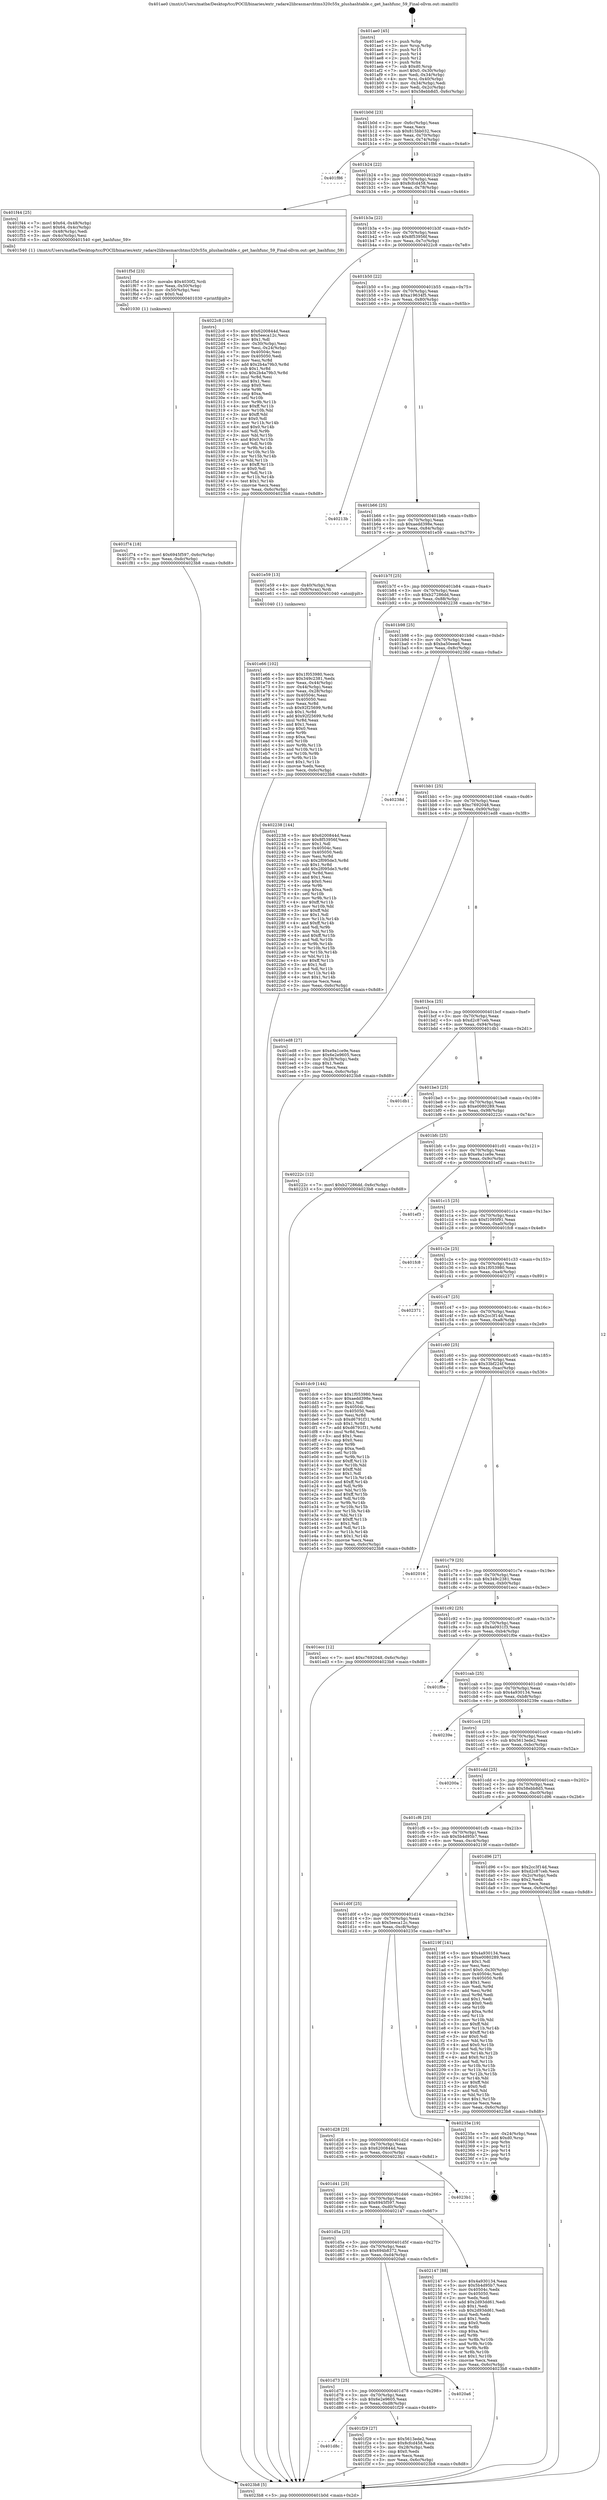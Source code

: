 digraph "0x401ae0" {
  label = "0x401ae0 (/mnt/c/Users/mathe/Desktop/tcc/POCII/binaries/extr_radare2librasmarchtms320c55x_plushashtable.c_get_hashfunc_59_Final-ollvm.out::main(0))"
  labelloc = "t"
  node[shape=record]

  Entry [label="",width=0.3,height=0.3,shape=circle,fillcolor=black,style=filled]
  "0x401b0d" [label="{
     0x401b0d [23]\l
     | [instrs]\l
     &nbsp;&nbsp;0x401b0d \<+3\>: mov -0x6c(%rbp),%eax\l
     &nbsp;&nbsp;0x401b10 \<+2\>: mov %eax,%ecx\l
     &nbsp;&nbsp;0x401b12 \<+6\>: sub $0x815bb032,%ecx\l
     &nbsp;&nbsp;0x401b18 \<+3\>: mov %eax,-0x70(%rbp)\l
     &nbsp;&nbsp;0x401b1b \<+3\>: mov %ecx,-0x74(%rbp)\l
     &nbsp;&nbsp;0x401b1e \<+6\>: je 0000000000401f86 \<main+0x4a6\>\l
  }"]
  "0x401f86" [label="{
     0x401f86\l
  }", style=dashed]
  "0x401b24" [label="{
     0x401b24 [22]\l
     | [instrs]\l
     &nbsp;&nbsp;0x401b24 \<+5\>: jmp 0000000000401b29 \<main+0x49\>\l
     &nbsp;&nbsp;0x401b29 \<+3\>: mov -0x70(%rbp),%eax\l
     &nbsp;&nbsp;0x401b2c \<+5\>: sub $0x8cfcd458,%eax\l
     &nbsp;&nbsp;0x401b31 \<+3\>: mov %eax,-0x78(%rbp)\l
     &nbsp;&nbsp;0x401b34 \<+6\>: je 0000000000401f44 \<main+0x464\>\l
  }"]
  Exit [label="",width=0.3,height=0.3,shape=circle,fillcolor=black,style=filled,peripheries=2]
  "0x401f44" [label="{
     0x401f44 [25]\l
     | [instrs]\l
     &nbsp;&nbsp;0x401f44 \<+7\>: movl $0x64,-0x48(%rbp)\l
     &nbsp;&nbsp;0x401f4b \<+7\>: movl $0x64,-0x4c(%rbp)\l
     &nbsp;&nbsp;0x401f52 \<+3\>: mov -0x48(%rbp),%edi\l
     &nbsp;&nbsp;0x401f55 \<+3\>: mov -0x4c(%rbp),%esi\l
     &nbsp;&nbsp;0x401f58 \<+5\>: call 0000000000401540 \<get_hashfunc_59\>\l
     | [calls]\l
     &nbsp;&nbsp;0x401540 \{1\} (/mnt/c/Users/mathe/Desktop/tcc/POCII/binaries/extr_radare2librasmarchtms320c55x_plushashtable.c_get_hashfunc_59_Final-ollvm.out::get_hashfunc_59)\l
  }"]
  "0x401b3a" [label="{
     0x401b3a [22]\l
     | [instrs]\l
     &nbsp;&nbsp;0x401b3a \<+5\>: jmp 0000000000401b3f \<main+0x5f\>\l
     &nbsp;&nbsp;0x401b3f \<+3\>: mov -0x70(%rbp),%eax\l
     &nbsp;&nbsp;0x401b42 \<+5\>: sub $0x8f53956f,%eax\l
     &nbsp;&nbsp;0x401b47 \<+3\>: mov %eax,-0x7c(%rbp)\l
     &nbsp;&nbsp;0x401b4a \<+6\>: je 00000000004022c8 \<main+0x7e8\>\l
  }"]
  "0x401f74" [label="{
     0x401f74 [18]\l
     | [instrs]\l
     &nbsp;&nbsp;0x401f74 \<+7\>: movl $0x6945f597,-0x6c(%rbp)\l
     &nbsp;&nbsp;0x401f7b \<+6\>: mov %eax,-0xdc(%rbp)\l
     &nbsp;&nbsp;0x401f81 \<+5\>: jmp 00000000004023b8 \<main+0x8d8\>\l
  }"]
  "0x4022c8" [label="{
     0x4022c8 [150]\l
     | [instrs]\l
     &nbsp;&nbsp;0x4022c8 \<+5\>: mov $0x6200844d,%eax\l
     &nbsp;&nbsp;0x4022cd \<+5\>: mov $0x5eeca12c,%ecx\l
     &nbsp;&nbsp;0x4022d2 \<+2\>: mov $0x1,%dl\l
     &nbsp;&nbsp;0x4022d4 \<+3\>: mov -0x30(%rbp),%esi\l
     &nbsp;&nbsp;0x4022d7 \<+3\>: mov %esi,-0x24(%rbp)\l
     &nbsp;&nbsp;0x4022da \<+7\>: mov 0x40504c,%esi\l
     &nbsp;&nbsp;0x4022e1 \<+7\>: mov 0x405050,%edi\l
     &nbsp;&nbsp;0x4022e8 \<+3\>: mov %esi,%r8d\l
     &nbsp;&nbsp;0x4022eb \<+7\>: add $0x2b4a79b3,%r8d\l
     &nbsp;&nbsp;0x4022f2 \<+4\>: sub $0x1,%r8d\l
     &nbsp;&nbsp;0x4022f6 \<+7\>: sub $0x2b4a79b3,%r8d\l
     &nbsp;&nbsp;0x4022fd \<+4\>: imul %r8d,%esi\l
     &nbsp;&nbsp;0x402301 \<+3\>: and $0x1,%esi\l
     &nbsp;&nbsp;0x402304 \<+3\>: cmp $0x0,%esi\l
     &nbsp;&nbsp;0x402307 \<+4\>: sete %r9b\l
     &nbsp;&nbsp;0x40230b \<+3\>: cmp $0xa,%edi\l
     &nbsp;&nbsp;0x40230e \<+4\>: setl %r10b\l
     &nbsp;&nbsp;0x402312 \<+3\>: mov %r9b,%r11b\l
     &nbsp;&nbsp;0x402315 \<+4\>: xor $0xff,%r11b\l
     &nbsp;&nbsp;0x402319 \<+3\>: mov %r10b,%bl\l
     &nbsp;&nbsp;0x40231c \<+3\>: xor $0xff,%bl\l
     &nbsp;&nbsp;0x40231f \<+3\>: xor $0x0,%dl\l
     &nbsp;&nbsp;0x402322 \<+3\>: mov %r11b,%r14b\l
     &nbsp;&nbsp;0x402325 \<+4\>: and $0x0,%r14b\l
     &nbsp;&nbsp;0x402329 \<+3\>: and %dl,%r9b\l
     &nbsp;&nbsp;0x40232c \<+3\>: mov %bl,%r15b\l
     &nbsp;&nbsp;0x40232f \<+4\>: and $0x0,%r15b\l
     &nbsp;&nbsp;0x402333 \<+3\>: and %dl,%r10b\l
     &nbsp;&nbsp;0x402336 \<+3\>: or %r9b,%r14b\l
     &nbsp;&nbsp;0x402339 \<+3\>: or %r10b,%r15b\l
     &nbsp;&nbsp;0x40233c \<+3\>: xor %r15b,%r14b\l
     &nbsp;&nbsp;0x40233f \<+3\>: or %bl,%r11b\l
     &nbsp;&nbsp;0x402342 \<+4\>: xor $0xff,%r11b\l
     &nbsp;&nbsp;0x402346 \<+3\>: or $0x0,%dl\l
     &nbsp;&nbsp;0x402349 \<+3\>: and %dl,%r11b\l
     &nbsp;&nbsp;0x40234c \<+3\>: or %r11b,%r14b\l
     &nbsp;&nbsp;0x40234f \<+4\>: test $0x1,%r14b\l
     &nbsp;&nbsp;0x402353 \<+3\>: cmovne %ecx,%eax\l
     &nbsp;&nbsp;0x402356 \<+3\>: mov %eax,-0x6c(%rbp)\l
     &nbsp;&nbsp;0x402359 \<+5\>: jmp 00000000004023b8 \<main+0x8d8\>\l
  }"]
  "0x401b50" [label="{
     0x401b50 [22]\l
     | [instrs]\l
     &nbsp;&nbsp;0x401b50 \<+5\>: jmp 0000000000401b55 \<main+0x75\>\l
     &nbsp;&nbsp;0x401b55 \<+3\>: mov -0x70(%rbp),%eax\l
     &nbsp;&nbsp;0x401b58 \<+5\>: sub $0xa19634f5,%eax\l
     &nbsp;&nbsp;0x401b5d \<+3\>: mov %eax,-0x80(%rbp)\l
     &nbsp;&nbsp;0x401b60 \<+6\>: je 000000000040213b \<main+0x65b\>\l
  }"]
  "0x401f5d" [label="{
     0x401f5d [23]\l
     | [instrs]\l
     &nbsp;&nbsp;0x401f5d \<+10\>: movabs $0x4030f2,%rdi\l
     &nbsp;&nbsp;0x401f67 \<+3\>: mov %eax,-0x50(%rbp)\l
     &nbsp;&nbsp;0x401f6a \<+3\>: mov -0x50(%rbp),%esi\l
     &nbsp;&nbsp;0x401f6d \<+2\>: mov $0x0,%al\l
     &nbsp;&nbsp;0x401f6f \<+5\>: call 0000000000401030 \<printf@plt\>\l
     | [calls]\l
     &nbsp;&nbsp;0x401030 \{1\} (unknown)\l
  }"]
  "0x40213b" [label="{
     0x40213b\l
  }", style=dashed]
  "0x401b66" [label="{
     0x401b66 [25]\l
     | [instrs]\l
     &nbsp;&nbsp;0x401b66 \<+5\>: jmp 0000000000401b6b \<main+0x8b\>\l
     &nbsp;&nbsp;0x401b6b \<+3\>: mov -0x70(%rbp),%eax\l
     &nbsp;&nbsp;0x401b6e \<+5\>: sub $0xaedd398e,%eax\l
     &nbsp;&nbsp;0x401b73 \<+6\>: mov %eax,-0x84(%rbp)\l
     &nbsp;&nbsp;0x401b79 \<+6\>: je 0000000000401e59 \<main+0x379\>\l
  }"]
  "0x401d8c" [label="{
     0x401d8c\l
  }", style=dashed]
  "0x401e59" [label="{
     0x401e59 [13]\l
     | [instrs]\l
     &nbsp;&nbsp;0x401e59 \<+4\>: mov -0x40(%rbp),%rax\l
     &nbsp;&nbsp;0x401e5d \<+4\>: mov 0x8(%rax),%rdi\l
     &nbsp;&nbsp;0x401e61 \<+5\>: call 0000000000401040 \<atoi@plt\>\l
     | [calls]\l
     &nbsp;&nbsp;0x401040 \{1\} (unknown)\l
  }"]
  "0x401b7f" [label="{
     0x401b7f [25]\l
     | [instrs]\l
     &nbsp;&nbsp;0x401b7f \<+5\>: jmp 0000000000401b84 \<main+0xa4\>\l
     &nbsp;&nbsp;0x401b84 \<+3\>: mov -0x70(%rbp),%eax\l
     &nbsp;&nbsp;0x401b87 \<+5\>: sub $0xb27286dd,%eax\l
     &nbsp;&nbsp;0x401b8c \<+6\>: mov %eax,-0x88(%rbp)\l
     &nbsp;&nbsp;0x401b92 \<+6\>: je 0000000000402238 \<main+0x758\>\l
  }"]
  "0x401f29" [label="{
     0x401f29 [27]\l
     | [instrs]\l
     &nbsp;&nbsp;0x401f29 \<+5\>: mov $0x5613ede2,%eax\l
     &nbsp;&nbsp;0x401f2e \<+5\>: mov $0x8cfcd458,%ecx\l
     &nbsp;&nbsp;0x401f33 \<+3\>: mov -0x28(%rbp),%edx\l
     &nbsp;&nbsp;0x401f36 \<+3\>: cmp $0x0,%edx\l
     &nbsp;&nbsp;0x401f39 \<+3\>: cmove %ecx,%eax\l
     &nbsp;&nbsp;0x401f3c \<+3\>: mov %eax,-0x6c(%rbp)\l
     &nbsp;&nbsp;0x401f3f \<+5\>: jmp 00000000004023b8 \<main+0x8d8\>\l
  }"]
  "0x402238" [label="{
     0x402238 [144]\l
     | [instrs]\l
     &nbsp;&nbsp;0x402238 \<+5\>: mov $0x6200844d,%eax\l
     &nbsp;&nbsp;0x40223d \<+5\>: mov $0x8f53956f,%ecx\l
     &nbsp;&nbsp;0x402242 \<+2\>: mov $0x1,%dl\l
     &nbsp;&nbsp;0x402244 \<+7\>: mov 0x40504c,%esi\l
     &nbsp;&nbsp;0x40224b \<+7\>: mov 0x405050,%edi\l
     &nbsp;&nbsp;0x402252 \<+3\>: mov %esi,%r8d\l
     &nbsp;&nbsp;0x402255 \<+7\>: sub $0x2f095de3,%r8d\l
     &nbsp;&nbsp;0x40225c \<+4\>: sub $0x1,%r8d\l
     &nbsp;&nbsp;0x402260 \<+7\>: add $0x2f095de3,%r8d\l
     &nbsp;&nbsp;0x402267 \<+4\>: imul %r8d,%esi\l
     &nbsp;&nbsp;0x40226b \<+3\>: and $0x1,%esi\l
     &nbsp;&nbsp;0x40226e \<+3\>: cmp $0x0,%esi\l
     &nbsp;&nbsp;0x402271 \<+4\>: sete %r9b\l
     &nbsp;&nbsp;0x402275 \<+3\>: cmp $0xa,%edi\l
     &nbsp;&nbsp;0x402278 \<+4\>: setl %r10b\l
     &nbsp;&nbsp;0x40227c \<+3\>: mov %r9b,%r11b\l
     &nbsp;&nbsp;0x40227f \<+4\>: xor $0xff,%r11b\l
     &nbsp;&nbsp;0x402283 \<+3\>: mov %r10b,%bl\l
     &nbsp;&nbsp;0x402286 \<+3\>: xor $0xff,%bl\l
     &nbsp;&nbsp;0x402289 \<+3\>: xor $0x1,%dl\l
     &nbsp;&nbsp;0x40228c \<+3\>: mov %r11b,%r14b\l
     &nbsp;&nbsp;0x40228f \<+4\>: and $0xff,%r14b\l
     &nbsp;&nbsp;0x402293 \<+3\>: and %dl,%r9b\l
     &nbsp;&nbsp;0x402296 \<+3\>: mov %bl,%r15b\l
     &nbsp;&nbsp;0x402299 \<+4\>: and $0xff,%r15b\l
     &nbsp;&nbsp;0x40229d \<+3\>: and %dl,%r10b\l
     &nbsp;&nbsp;0x4022a0 \<+3\>: or %r9b,%r14b\l
     &nbsp;&nbsp;0x4022a3 \<+3\>: or %r10b,%r15b\l
     &nbsp;&nbsp;0x4022a6 \<+3\>: xor %r15b,%r14b\l
     &nbsp;&nbsp;0x4022a9 \<+3\>: or %bl,%r11b\l
     &nbsp;&nbsp;0x4022ac \<+4\>: xor $0xff,%r11b\l
     &nbsp;&nbsp;0x4022b0 \<+3\>: or $0x1,%dl\l
     &nbsp;&nbsp;0x4022b3 \<+3\>: and %dl,%r11b\l
     &nbsp;&nbsp;0x4022b6 \<+3\>: or %r11b,%r14b\l
     &nbsp;&nbsp;0x4022b9 \<+4\>: test $0x1,%r14b\l
     &nbsp;&nbsp;0x4022bd \<+3\>: cmovne %ecx,%eax\l
     &nbsp;&nbsp;0x4022c0 \<+3\>: mov %eax,-0x6c(%rbp)\l
     &nbsp;&nbsp;0x4022c3 \<+5\>: jmp 00000000004023b8 \<main+0x8d8\>\l
  }"]
  "0x401b98" [label="{
     0x401b98 [25]\l
     | [instrs]\l
     &nbsp;&nbsp;0x401b98 \<+5\>: jmp 0000000000401b9d \<main+0xbd\>\l
     &nbsp;&nbsp;0x401b9d \<+3\>: mov -0x70(%rbp),%eax\l
     &nbsp;&nbsp;0x401ba0 \<+5\>: sub $0xba50eee8,%eax\l
     &nbsp;&nbsp;0x401ba5 \<+6\>: mov %eax,-0x8c(%rbp)\l
     &nbsp;&nbsp;0x401bab \<+6\>: je 000000000040238d \<main+0x8ad\>\l
  }"]
  "0x401d73" [label="{
     0x401d73 [25]\l
     | [instrs]\l
     &nbsp;&nbsp;0x401d73 \<+5\>: jmp 0000000000401d78 \<main+0x298\>\l
     &nbsp;&nbsp;0x401d78 \<+3\>: mov -0x70(%rbp),%eax\l
     &nbsp;&nbsp;0x401d7b \<+5\>: sub $0x6e2e9605,%eax\l
     &nbsp;&nbsp;0x401d80 \<+6\>: mov %eax,-0xd8(%rbp)\l
     &nbsp;&nbsp;0x401d86 \<+6\>: je 0000000000401f29 \<main+0x449\>\l
  }"]
  "0x40238d" [label="{
     0x40238d\l
  }", style=dashed]
  "0x401bb1" [label="{
     0x401bb1 [25]\l
     | [instrs]\l
     &nbsp;&nbsp;0x401bb1 \<+5\>: jmp 0000000000401bb6 \<main+0xd6\>\l
     &nbsp;&nbsp;0x401bb6 \<+3\>: mov -0x70(%rbp),%eax\l
     &nbsp;&nbsp;0x401bb9 \<+5\>: sub $0xc7692048,%eax\l
     &nbsp;&nbsp;0x401bbe \<+6\>: mov %eax,-0x90(%rbp)\l
     &nbsp;&nbsp;0x401bc4 \<+6\>: je 0000000000401ed8 \<main+0x3f8\>\l
  }"]
  "0x4020a6" [label="{
     0x4020a6\l
  }", style=dashed]
  "0x401ed8" [label="{
     0x401ed8 [27]\l
     | [instrs]\l
     &nbsp;&nbsp;0x401ed8 \<+5\>: mov $0xe9a1ce9e,%eax\l
     &nbsp;&nbsp;0x401edd \<+5\>: mov $0x6e2e9605,%ecx\l
     &nbsp;&nbsp;0x401ee2 \<+3\>: mov -0x28(%rbp),%edx\l
     &nbsp;&nbsp;0x401ee5 \<+3\>: cmp $0x1,%edx\l
     &nbsp;&nbsp;0x401ee8 \<+3\>: cmovl %ecx,%eax\l
     &nbsp;&nbsp;0x401eeb \<+3\>: mov %eax,-0x6c(%rbp)\l
     &nbsp;&nbsp;0x401eee \<+5\>: jmp 00000000004023b8 \<main+0x8d8\>\l
  }"]
  "0x401bca" [label="{
     0x401bca [25]\l
     | [instrs]\l
     &nbsp;&nbsp;0x401bca \<+5\>: jmp 0000000000401bcf \<main+0xef\>\l
     &nbsp;&nbsp;0x401bcf \<+3\>: mov -0x70(%rbp),%eax\l
     &nbsp;&nbsp;0x401bd2 \<+5\>: sub $0xd2c87ceb,%eax\l
     &nbsp;&nbsp;0x401bd7 \<+6\>: mov %eax,-0x94(%rbp)\l
     &nbsp;&nbsp;0x401bdd \<+6\>: je 0000000000401db1 \<main+0x2d1\>\l
  }"]
  "0x401d5a" [label="{
     0x401d5a [25]\l
     | [instrs]\l
     &nbsp;&nbsp;0x401d5a \<+5\>: jmp 0000000000401d5f \<main+0x27f\>\l
     &nbsp;&nbsp;0x401d5f \<+3\>: mov -0x70(%rbp),%eax\l
     &nbsp;&nbsp;0x401d62 \<+5\>: sub $0x694b8372,%eax\l
     &nbsp;&nbsp;0x401d67 \<+6\>: mov %eax,-0xd4(%rbp)\l
     &nbsp;&nbsp;0x401d6d \<+6\>: je 00000000004020a6 \<main+0x5c6\>\l
  }"]
  "0x401db1" [label="{
     0x401db1\l
  }", style=dashed]
  "0x401be3" [label="{
     0x401be3 [25]\l
     | [instrs]\l
     &nbsp;&nbsp;0x401be3 \<+5\>: jmp 0000000000401be8 \<main+0x108\>\l
     &nbsp;&nbsp;0x401be8 \<+3\>: mov -0x70(%rbp),%eax\l
     &nbsp;&nbsp;0x401beb \<+5\>: sub $0xe0080289,%eax\l
     &nbsp;&nbsp;0x401bf0 \<+6\>: mov %eax,-0x98(%rbp)\l
     &nbsp;&nbsp;0x401bf6 \<+6\>: je 000000000040222c \<main+0x74c\>\l
  }"]
  "0x402147" [label="{
     0x402147 [88]\l
     | [instrs]\l
     &nbsp;&nbsp;0x402147 \<+5\>: mov $0x4a930134,%eax\l
     &nbsp;&nbsp;0x40214c \<+5\>: mov $0x5b4d95b7,%ecx\l
     &nbsp;&nbsp;0x402151 \<+7\>: mov 0x40504c,%edx\l
     &nbsp;&nbsp;0x402158 \<+7\>: mov 0x405050,%esi\l
     &nbsp;&nbsp;0x40215f \<+2\>: mov %edx,%edi\l
     &nbsp;&nbsp;0x402161 \<+6\>: add $0x2d93dd61,%edi\l
     &nbsp;&nbsp;0x402167 \<+3\>: sub $0x1,%edi\l
     &nbsp;&nbsp;0x40216a \<+6\>: sub $0x2d93dd61,%edi\l
     &nbsp;&nbsp;0x402170 \<+3\>: imul %edi,%edx\l
     &nbsp;&nbsp;0x402173 \<+3\>: and $0x1,%edx\l
     &nbsp;&nbsp;0x402176 \<+3\>: cmp $0x0,%edx\l
     &nbsp;&nbsp;0x402179 \<+4\>: sete %r8b\l
     &nbsp;&nbsp;0x40217d \<+3\>: cmp $0xa,%esi\l
     &nbsp;&nbsp;0x402180 \<+4\>: setl %r9b\l
     &nbsp;&nbsp;0x402184 \<+3\>: mov %r8b,%r10b\l
     &nbsp;&nbsp;0x402187 \<+3\>: and %r9b,%r10b\l
     &nbsp;&nbsp;0x40218a \<+3\>: xor %r9b,%r8b\l
     &nbsp;&nbsp;0x40218d \<+3\>: or %r8b,%r10b\l
     &nbsp;&nbsp;0x402190 \<+4\>: test $0x1,%r10b\l
     &nbsp;&nbsp;0x402194 \<+3\>: cmovne %ecx,%eax\l
     &nbsp;&nbsp;0x402197 \<+3\>: mov %eax,-0x6c(%rbp)\l
     &nbsp;&nbsp;0x40219a \<+5\>: jmp 00000000004023b8 \<main+0x8d8\>\l
  }"]
  "0x40222c" [label="{
     0x40222c [12]\l
     | [instrs]\l
     &nbsp;&nbsp;0x40222c \<+7\>: movl $0xb27286dd,-0x6c(%rbp)\l
     &nbsp;&nbsp;0x402233 \<+5\>: jmp 00000000004023b8 \<main+0x8d8\>\l
  }"]
  "0x401bfc" [label="{
     0x401bfc [25]\l
     | [instrs]\l
     &nbsp;&nbsp;0x401bfc \<+5\>: jmp 0000000000401c01 \<main+0x121\>\l
     &nbsp;&nbsp;0x401c01 \<+3\>: mov -0x70(%rbp),%eax\l
     &nbsp;&nbsp;0x401c04 \<+5\>: sub $0xe9a1ce9e,%eax\l
     &nbsp;&nbsp;0x401c09 \<+6\>: mov %eax,-0x9c(%rbp)\l
     &nbsp;&nbsp;0x401c0f \<+6\>: je 0000000000401ef3 \<main+0x413\>\l
  }"]
  "0x401d41" [label="{
     0x401d41 [25]\l
     | [instrs]\l
     &nbsp;&nbsp;0x401d41 \<+5\>: jmp 0000000000401d46 \<main+0x266\>\l
     &nbsp;&nbsp;0x401d46 \<+3\>: mov -0x70(%rbp),%eax\l
     &nbsp;&nbsp;0x401d49 \<+5\>: sub $0x6945f597,%eax\l
     &nbsp;&nbsp;0x401d4e \<+6\>: mov %eax,-0xd0(%rbp)\l
     &nbsp;&nbsp;0x401d54 \<+6\>: je 0000000000402147 \<main+0x667\>\l
  }"]
  "0x401ef3" [label="{
     0x401ef3\l
  }", style=dashed]
  "0x401c15" [label="{
     0x401c15 [25]\l
     | [instrs]\l
     &nbsp;&nbsp;0x401c15 \<+5\>: jmp 0000000000401c1a \<main+0x13a\>\l
     &nbsp;&nbsp;0x401c1a \<+3\>: mov -0x70(%rbp),%eax\l
     &nbsp;&nbsp;0x401c1d \<+5\>: sub $0xf1095f91,%eax\l
     &nbsp;&nbsp;0x401c22 \<+6\>: mov %eax,-0xa0(%rbp)\l
     &nbsp;&nbsp;0x401c28 \<+6\>: je 0000000000401fc8 \<main+0x4e8\>\l
  }"]
  "0x4023b1" [label="{
     0x4023b1\l
  }", style=dashed]
  "0x401fc8" [label="{
     0x401fc8\l
  }", style=dashed]
  "0x401c2e" [label="{
     0x401c2e [25]\l
     | [instrs]\l
     &nbsp;&nbsp;0x401c2e \<+5\>: jmp 0000000000401c33 \<main+0x153\>\l
     &nbsp;&nbsp;0x401c33 \<+3\>: mov -0x70(%rbp),%eax\l
     &nbsp;&nbsp;0x401c36 \<+5\>: sub $0x1f053980,%eax\l
     &nbsp;&nbsp;0x401c3b \<+6\>: mov %eax,-0xa4(%rbp)\l
     &nbsp;&nbsp;0x401c41 \<+6\>: je 0000000000402371 \<main+0x891\>\l
  }"]
  "0x401d28" [label="{
     0x401d28 [25]\l
     | [instrs]\l
     &nbsp;&nbsp;0x401d28 \<+5\>: jmp 0000000000401d2d \<main+0x24d\>\l
     &nbsp;&nbsp;0x401d2d \<+3\>: mov -0x70(%rbp),%eax\l
     &nbsp;&nbsp;0x401d30 \<+5\>: sub $0x6200844d,%eax\l
     &nbsp;&nbsp;0x401d35 \<+6\>: mov %eax,-0xcc(%rbp)\l
     &nbsp;&nbsp;0x401d3b \<+6\>: je 00000000004023b1 \<main+0x8d1\>\l
  }"]
  "0x402371" [label="{
     0x402371\l
  }", style=dashed]
  "0x401c47" [label="{
     0x401c47 [25]\l
     | [instrs]\l
     &nbsp;&nbsp;0x401c47 \<+5\>: jmp 0000000000401c4c \<main+0x16c\>\l
     &nbsp;&nbsp;0x401c4c \<+3\>: mov -0x70(%rbp),%eax\l
     &nbsp;&nbsp;0x401c4f \<+5\>: sub $0x2cc3f14d,%eax\l
     &nbsp;&nbsp;0x401c54 \<+6\>: mov %eax,-0xa8(%rbp)\l
     &nbsp;&nbsp;0x401c5a \<+6\>: je 0000000000401dc9 \<main+0x2e9\>\l
  }"]
  "0x40235e" [label="{
     0x40235e [19]\l
     | [instrs]\l
     &nbsp;&nbsp;0x40235e \<+3\>: mov -0x24(%rbp),%eax\l
     &nbsp;&nbsp;0x402361 \<+7\>: add $0xd0,%rsp\l
     &nbsp;&nbsp;0x402368 \<+1\>: pop %rbx\l
     &nbsp;&nbsp;0x402369 \<+2\>: pop %r12\l
     &nbsp;&nbsp;0x40236b \<+2\>: pop %r14\l
     &nbsp;&nbsp;0x40236d \<+2\>: pop %r15\l
     &nbsp;&nbsp;0x40236f \<+1\>: pop %rbp\l
     &nbsp;&nbsp;0x402370 \<+1\>: ret\l
  }"]
  "0x401dc9" [label="{
     0x401dc9 [144]\l
     | [instrs]\l
     &nbsp;&nbsp;0x401dc9 \<+5\>: mov $0x1f053980,%eax\l
     &nbsp;&nbsp;0x401dce \<+5\>: mov $0xaedd398e,%ecx\l
     &nbsp;&nbsp;0x401dd3 \<+2\>: mov $0x1,%dl\l
     &nbsp;&nbsp;0x401dd5 \<+7\>: mov 0x40504c,%esi\l
     &nbsp;&nbsp;0x401ddc \<+7\>: mov 0x405050,%edi\l
     &nbsp;&nbsp;0x401de3 \<+3\>: mov %esi,%r8d\l
     &nbsp;&nbsp;0x401de6 \<+7\>: sub $0xd6791f31,%r8d\l
     &nbsp;&nbsp;0x401ded \<+4\>: sub $0x1,%r8d\l
     &nbsp;&nbsp;0x401df1 \<+7\>: add $0xd6791f31,%r8d\l
     &nbsp;&nbsp;0x401df8 \<+4\>: imul %r8d,%esi\l
     &nbsp;&nbsp;0x401dfc \<+3\>: and $0x1,%esi\l
     &nbsp;&nbsp;0x401dff \<+3\>: cmp $0x0,%esi\l
     &nbsp;&nbsp;0x401e02 \<+4\>: sete %r9b\l
     &nbsp;&nbsp;0x401e06 \<+3\>: cmp $0xa,%edi\l
     &nbsp;&nbsp;0x401e09 \<+4\>: setl %r10b\l
     &nbsp;&nbsp;0x401e0d \<+3\>: mov %r9b,%r11b\l
     &nbsp;&nbsp;0x401e10 \<+4\>: xor $0xff,%r11b\l
     &nbsp;&nbsp;0x401e14 \<+3\>: mov %r10b,%bl\l
     &nbsp;&nbsp;0x401e17 \<+3\>: xor $0xff,%bl\l
     &nbsp;&nbsp;0x401e1a \<+3\>: xor $0x1,%dl\l
     &nbsp;&nbsp;0x401e1d \<+3\>: mov %r11b,%r14b\l
     &nbsp;&nbsp;0x401e20 \<+4\>: and $0xff,%r14b\l
     &nbsp;&nbsp;0x401e24 \<+3\>: and %dl,%r9b\l
     &nbsp;&nbsp;0x401e27 \<+3\>: mov %bl,%r15b\l
     &nbsp;&nbsp;0x401e2a \<+4\>: and $0xff,%r15b\l
     &nbsp;&nbsp;0x401e2e \<+3\>: and %dl,%r10b\l
     &nbsp;&nbsp;0x401e31 \<+3\>: or %r9b,%r14b\l
     &nbsp;&nbsp;0x401e34 \<+3\>: or %r10b,%r15b\l
     &nbsp;&nbsp;0x401e37 \<+3\>: xor %r15b,%r14b\l
     &nbsp;&nbsp;0x401e3a \<+3\>: or %bl,%r11b\l
     &nbsp;&nbsp;0x401e3d \<+4\>: xor $0xff,%r11b\l
     &nbsp;&nbsp;0x401e41 \<+3\>: or $0x1,%dl\l
     &nbsp;&nbsp;0x401e44 \<+3\>: and %dl,%r11b\l
     &nbsp;&nbsp;0x401e47 \<+3\>: or %r11b,%r14b\l
     &nbsp;&nbsp;0x401e4a \<+4\>: test $0x1,%r14b\l
     &nbsp;&nbsp;0x401e4e \<+3\>: cmovne %ecx,%eax\l
     &nbsp;&nbsp;0x401e51 \<+3\>: mov %eax,-0x6c(%rbp)\l
     &nbsp;&nbsp;0x401e54 \<+5\>: jmp 00000000004023b8 \<main+0x8d8\>\l
  }"]
  "0x401c60" [label="{
     0x401c60 [25]\l
     | [instrs]\l
     &nbsp;&nbsp;0x401c60 \<+5\>: jmp 0000000000401c65 \<main+0x185\>\l
     &nbsp;&nbsp;0x401c65 \<+3\>: mov -0x70(%rbp),%eax\l
     &nbsp;&nbsp;0x401c68 \<+5\>: sub $0x33bf224f,%eax\l
     &nbsp;&nbsp;0x401c6d \<+6\>: mov %eax,-0xac(%rbp)\l
     &nbsp;&nbsp;0x401c73 \<+6\>: je 0000000000402016 \<main+0x536\>\l
  }"]
  "0x401d0f" [label="{
     0x401d0f [25]\l
     | [instrs]\l
     &nbsp;&nbsp;0x401d0f \<+5\>: jmp 0000000000401d14 \<main+0x234\>\l
     &nbsp;&nbsp;0x401d14 \<+3\>: mov -0x70(%rbp),%eax\l
     &nbsp;&nbsp;0x401d17 \<+5\>: sub $0x5eeca12c,%eax\l
     &nbsp;&nbsp;0x401d1c \<+6\>: mov %eax,-0xc8(%rbp)\l
     &nbsp;&nbsp;0x401d22 \<+6\>: je 000000000040235e \<main+0x87e\>\l
  }"]
  "0x402016" [label="{
     0x402016\l
  }", style=dashed]
  "0x401c79" [label="{
     0x401c79 [25]\l
     | [instrs]\l
     &nbsp;&nbsp;0x401c79 \<+5\>: jmp 0000000000401c7e \<main+0x19e\>\l
     &nbsp;&nbsp;0x401c7e \<+3\>: mov -0x70(%rbp),%eax\l
     &nbsp;&nbsp;0x401c81 \<+5\>: sub $0x349c2381,%eax\l
     &nbsp;&nbsp;0x401c86 \<+6\>: mov %eax,-0xb0(%rbp)\l
     &nbsp;&nbsp;0x401c8c \<+6\>: je 0000000000401ecc \<main+0x3ec\>\l
  }"]
  "0x40219f" [label="{
     0x40219f [141]\l
     | [instrs]\l
     &nbsp;&nbsp;0x40219f \<+5\>: mov $0x4a930134,%eax\l
     &nbsp;&nbsp;0x4021a4 \<+5\>: mov $0xe0080289,%ecx\l
     &nbsp;&nbsp;0x4021a9 \<+2\>: mov $0x1,%dl\l
     &nbsp;&nbsp;0x4021ab \<+2\>: xor %esi,%esi\l
     &nbsp;&nbsp;0x4021ad \<+7\>: movl $0x0,-0x30(%rbp)\l
     &nbsp;&nbsp;0x4021b4 \<+7\>: mov 0x40504c,%edi\l
     &nbsp;&nbsp;0x4021bb \<+8\>: mov 0x405050,%r8d\l
     &nbsp;&nbsp;0x4021c3 \<+3\>: sub $0x1,%esi\l
     &nbsp;&nbsp;0x4021c6 \<+3\>: mov %edi,%r9d\l
     &nbsp;&nbsp;0x4021c9 \<+3\>: add %esi,%r9d\l
     &nbsp;&nbsp;0x4021cc \<+4\>: imul %r9d,%edi\l
     &nbsp;&nbsp;0x4021d0 \<+3\>: and $0x1,%edi\l
     &nbsp;&nbsp;0x4021d3 \<+3\>: cmp $0x0,%edi\l
     &nbsp;&nbsp;0x4021d6 \<+4\>: sete %r10b\l
     &nbsp;&nbsp;0x4021da \<+4\>: cmp $0xa,%r8d\l
     &nbsp;&nbsp;0x4021de \<+4\>: setl %r11b\l
     &nbsp;&nbsp;0x4021e2 \<+3\>: mov %r10b,%bl\l
     &nbsp;&nbsp;0x4021e5 \<+3\>: xor $0xff,%bl\l
     &nbsp;&nbsp;0x4021e8 \<+3\>: mov %r11b,%r14b\l
     &nbsp;&nbsp;0x4021eb \<+4\>: xor $0xff,%r14b\l
     &nbsp;&nbsp;0x4021ef \<+3\>: xor $0x0,%dl\l
     &nbsp;&nbsp;0x4021f2 \<+3\>: mov %bl,%r15b\l
     &nbsp;&nbsp;0x4021f5 \<+4\>: and $0x0,%r15b\l
     &nbsp;&nbsp;0x4021f9 \<+3\>: and %dl,%r10b\l
     &nbsp;&nbsp;0x4021fc \<+3\>: mov %r14b,%r12b\l
     &nbsp;&nbsp;0x4021ff \<+4\>: and $0x0,%r12b\l
     &nbsp;&nbsp;0x402203 \<+3\>: and %dl,%r11b\l
     &nbsp;&nbsp;0x402206 \<+3\>: or %r10b,%r15b\l
     &nbsp;&nbsp;0x402209 \<+3\>: or %r11b,%r12b\l
     &nbsp;&nbsp;0x40220c \<+3\>: xor %r12b,%r15b\l
     &nbsp;&nbsp;0x40220f \<+3\>: or %r14b,%bl\l
     &nbsp;&nbsp;0x402212 \<+3\>: xor $0xff,%bl\l
     &nbsp;&nbsp;0x402215 \<+3\>: or $0x0,%dl\l
     &nbsp;&nbsp;0x402218 \<+2\>: and %dl,%bl\l
     &nbsp;&nbsp;0x40221a \<+3\>: or %bl,%r15b\l
     &nbsp;&nbsp;0x40221d \<+4\>: test $0x1,%r15b\l
     &nbsp;&nbsp;0x402221 \<+3\>: cmovne %ecx,%eax\l
     &nbsp;&nbsp;0x402224 \<+3\>: mov %eax,-0x6c(%rbp)\l
     &nbsp;&nbsp;0x402227 \<+5\>: jmp 00000000004023b8 \<main+0x8d8\>\l
  }"]
  "0x401ecc" [label="{
     0x401ecc [12]\l
     | [instrs]\l
     &nbsp;&nbsp;0x401ecc \<+7\>: movl $0xc7692048,-0x6c(%rbp)\l
     &nbsp;&nbsp;0x401ed3 \<+5\>: jmp 00000000004023b8 \<main+0x8d8\>\l
  }"]
  "0x401c92" [label="{
     0x401c92 [25]\l
     | [instrs]\l
     &nbsp;&nbsp;0x401c92 \<+5\>: jmp 0000000000401c97 \<main+0x1b7\>\l
     &nbsp;&nbsp;0x401c97 \<+3\>: mov -0x70(%rbp),%eax\l
     &nbsp;&nbsp;0x401c9a \<+5\>: sub $0x4a0931f3,%eax\l
     &nbsp;&nbsp;0x401c9f \<+6\>: mov %eax,-0xb4(%rbp)\l
     &nbsp;&nbsp;0x401ca5 \<+6\>: je 0000000000401f0e \<main+0x42e\>\l
  }"]
  "0x401e66" [label="{
     0x401e66 [102]\l
     | [instrs]\l
     &nbsp;&nbsp;0x401e66 \<+5\>: mov $0x1f053980,%ecx\l
     &nbsp;&nbsp;0x401e6b \<+5\>: mov $0x349c2381,%edx\l
     &nbsp;&nbsp;0x401e70 \<+3\>: mov %eax,-0x44(%rbp)\l
     &nbsp;&nbsp;0x401e73 \<+3\>: mov -0x44(%rbp),%eax\l
     &nbsp;&nbsp;0x401e76 \<+3\>: mov %eax,-0x28(%rbp)\l
     &nbsp;&nbsp;0x401e79 \<+7\>: mov 0x40504c,%eax\l
     &nbsp;&nbsp;0x401e80 \<+7\>: mov 0x405050,%esi\l
     &nbsp;&nbsp;0x401e87 \<+3\>: mov %eax,%r8d\l
     &nbsp;&nbsp;0x401e8a \<+7\>: sub $0x92f25699,%r8d\l
     &nbsp;&nbsp;0x401e91 \<+4\>: sub $0x1,%r8d\l
     &nbsp;&nbsp;0x401e95 \<+7\>: add $0x92f25699,%r8d\l
     &nbsp;&nbsp;0x401e9c \<+4\>: imul %r8d,%eax\l
     &nbsp;&nbsp;0x401ea0 \<+3\>: and $0x1,%eax\l
     &nbsp;&nbsp;0x401ea3 \<+3\>: cmp $0x0,%eax\l
     &nbsp;&nbsp;0x401ea6 \<+4\>: sete %r9b\l
     &nbsp;&nbsp;0x401eaa \<+3\>: cmp $0xa,%esi\l
     &nbsp;&nbsp;0x401ead \<+4\>: setl %r10b\l
     &nbsp;&nbsp;0x401eb1 \<+3\>: mov %r9b,%r11b\l
     &nbsp;&nbsp;0x401eb4 \<+3\>: and %r10b,%r11b\l
     &nbsp;&nbsp;0x401eb7 \<+3\>: xor %r10b,%r9b\l
     &nbsp;&nbsp;0x401eba \<+3\>: or %r9b,%r11b\l
     &nbsp;&nbsp;0x401ebd \<+4\>: test $0x1,%r11b\l
     &nbsp;&nbsp;0x401ec1 \<+3\>: cmovne %edx,%ecx\l
     &nbsp;&nbsp;0x401ec4 \<+3\>: mov %ecx,-0x6c(%rbp)\l
     &nbsp;&nbsp;0x401ec7 \<+5\>: jmp 00000000004023b8 \<main+0x8d8\>\l
  }"]
  "0x401f0e" [label="{
     0x401f0e\l
  }", style=dashed]
  "0x401cab" [label="{
     0x401cab [25]\l
     | [instrs]\l
     &nbsp;&nbsp;0x401cab \<+5\>: jmp 0000000000401cb0 \<main+0x1d0\>\l
     &nbsp;&nbsp;0x401cb0 \<+3\>: mov -0x70(%rbp),%eax\l
     &nbsp;&nbsp;0x401cb3 \<+5\>: sub $0x4a930134,%eax\l
     &nbsp;&nbsp;0x401cb8 \<+6\>: mov %eax,-0xb8(%rbp)\l
     &nbsp;&nbsp;0x401cbe \<+6\>: je 000000000040239e \<main+0x8be\>\l
  }"]
  "0x401ae0" [label="{
     0x401ae0 [45]\l
     | [instrs]\l
     &nbsp;&nbsp;0x401ae0 \<+1\>: push %rbp\l
     &nbsp;&nbsp;0x401ae1 \<+3\>: mov %rsp,%rbp\l
     &nbsp;&nbsp;0x401ae4 \<+2\>: push %r15\l
     &nbsp;&nbsp;0x401ae6 \<+2\>: push %r14\l
     &nbsp;&nbsp;0x401ae8 \<+2\>: push %r12\l
     &nbsp;&nbsp;0x401aea \<+1\>: push %rbx\l
     &nbsp;&nbsp;0x401aeb \<+7\>: sub $0xd0,%rsp\l
     &nbsp;&nbsp;0x401af2 \<+7\>: movl $0x0,-0x30(%rbp)\l
     &nbsp;&nbsp;0x401af9 \<+3\>: mov %edi,-0x34(%rbp)\l
     &nbsp;&nbsp;0x401afc \<+4\>: mov %rsi,-0x40(%rbp)\l
     &nbsp;&nbsp;0x401b00 \<+3\>: mov -0x34(%rbp),%edi\l
     &nbsp;&nbsp;0x401b03 \<+3\>: mov %edi,-0x2c(%rbp)\l
     &nbsp;&nbsp;0x401b06 \<+7\>: movl $0x58ebb8d5,-0x6c(%rbp)\l
  }"]
  "0x40239e" [label="{
     0x40239e\l
  }", style=dashed]
  "0x401cc4" [label="{
     0x401cc4 [25]\l
     | [instrs]\l
     &nbsp;&nbsp;0x401cc4 \<+5\>: jmp 0000000000401cc9 \<main+0x1e9\>\l
     &nbsp;&nbsp;0x401cc9 \<+3\>: mov -0x70(%rbp),%eax\l
     &nbsp;&nbsp;0x401ccc \<+5\>: sub $0x5613ede2,%eax\l
     &nbsp;&nbsp;0x401cd1 \<+6\>: mov %eax,-0xbc(%rbp)\l
     &nbsp;&nbsp;0x401cd7 \<+6\>: je 000000000040200a \<main+0x52a\>\l
  }"]
  "0x4023b8" [label="{
     0x4023b8 [5]\l
     | [instrs]\l
     &nbsp;&nbsp;0x4023b8 \<+5\>: jmp 0000000000401b0d \<main+0x2d\>\l
  }"]
  "0x40200a" [label="{
     0x40200a\l
  }", style=dashed]
  "0x401cdd" [label="{
     0x401cdd [25]\l
     | [instrs]\l
     &nbsp;&nbsp;0x401cdd \<+5\>: jmp 0000000000401ce2 \<main+0x202\>\l
     &nbsp;&nbsp;0x401ce2 \<+3\>: mov -0x70(%rbp),%eax\l
     &nbsp;&nbsp;0x401ce5 \<+5\>: sub $0x58ebb8d5,%eax\l
     &nbsp;&nbsp;0x401cea \<+6\>: mov %eax,-0xc0(%rbp)\l
     &nbsp;&nbsp;0x401cf0 \<+6\>: je 0000000000401d96 \<main+0x2b6\>\l
  }"]
  "0x401cf6" [label="{
     0x401cf6 [25]\l
     | [instrs]\l
     &nbsp;&nbsp;0x401cf6 \<+5\>: jmp 0000000000401cfb \<main+0x21b\>\l
     &nbsp;&nbsp;0x401cfb \<+3\>: mov -0x70(%rbp),%eax\l
     &nbsp;&nbsp;0x401cfe \<+5\>: sub $0x5b4d95b7,%eax\l
     &nbsp;&nbsp;0x401d03 \<+6\>: mov %eax,-0xc4(%rbp)\l
     &nbsp;&nbsp;0x401d09 \<+6\>: je 000000000040219f \<main+0x6bf\>\l
  }"]
  "0x401d96" [label="{
     0x401d96 [27]\l
     | [instrs]\l
     &nbsp;&nbsp;0x401d96 \<+5\>: mov $0x2cc3f14d,%eax\l
     &nbsp;&nbsp;0x401d9b \<+5\>: mov $0xd2c87ceb,%ecx\l
     &nbsp;&nbsp;0x401da0 \<+3\>: mov -0x2c(%rbp),%edx\l
     &nbsp;&nbsp;0x401da3 \<+3\>: cmp $0x2,%edx\l
     &nbsp;&nbsp;0x401da6 \<+3\>: cmovne %ecx,%eax\l
     &nbsp;&nbsp;0x401da9 \<+3\>: mov %eax,-0x6c(%rbp)\l
     &nbsp;&nbsp;0x401dac \<+5\>: jmp 00000000004023b8 \<main+0x8d8\>\l
  }"]
  Entry -> "0x401ae0" [label=" 1"]
  "0x401b0d" -> "0x401f86" [label=" 0"]
  "0x401b0d" -> "0x401b24" [label=" 13"]
  "0x40235e" -> Exit [label=" 1"]
  "0x401b24" -> "0x401f44" [label=" 1"]
  "0x401b24" -> "0x401b3a" [label=" 12"]
  "0x4022c8" -> "0x4023b8" [label=" 1"]
  "0x401b3a" -> "0x4022c8" [label=" 1"]
  "0x401b3a" -> "0x401b50" [label=" 11"]
  "0x402238" -> "0x4023b8" [label=" 1"]
  "0x401b50" -> "0x40213b" [label=" 0"]
  "0x401b50" -> "0x401b66" [label=" 11"]
  "0x40222c" -> "0x4023b8" [label=" 1"]
  "0x401b66" -> "0x401e59" [label=" 1"]
  "0x401b66" -> "0x401b7f" [label=" 10"]
  "0x40219f" -> "0x4023b8" [label=" 1"]
  "0x401b7f" -> "0x402238" [label=" 1"]
  "0x401b7f" -> "0x401b98" [label=" 9"]
  "0x402147" -> "0x4023b8" [label=" 1"]
  "0x401b98" -> "0x40238d" [label=" 0"]
  "0x401b98" -> "0x401bb1" [label=" 9"]
  "0x401f5d" -> "0x401f74" [label=" 1"]
  "0x401bb1" -> "0x401ed8" [label=" 1"]
  "0x401bb1" -> "0x401bca" [label=" 8"]
  "0x401f44" -> "0x401f5d" [label=" 1"]
  "0x401bca" -> "0x401db1" [label=" 0"]
  "0x401bca" -> "0x401be3" [label=" 8"]
  "0x401d73" -> "0x401d8c" [label=" 0"]
  "0x401be3" -> "0x40222c" [label=" 1"]
  "0x401be3" -> "0x401bfc" [label=" 7"]
  "0x401d73" -> "0x401f29" [label=" 1"]
  "0x401bfc" -> "0x401ef3" [label=" 0"]
  "0x401bfc" -> "0x401c15" [label=" 7"]
  "0x401d5a" -> "0x401d73" [label=" 1"]
  "0x401c15" -> "0x401fc8" [label=" 0"]
  "0x401c15" -> "0x401c2e" [label=" 7"]
  "0x401d5a" -> "0x4020a6" [label=" 0"]
  "0x401c2e" -> "0x402371" [label=" 0"]
  "0x401c2e" -> "0x401c47" [label=" 7"]
  "0x401d41" -> "0x401d5a" [label=" 1"]
  "0x401c47" -> "0x401dc9" [label=" 1"]
  "0x401c47" -> "0x401c60" [label=" 6"]
  "0x401d41" -> "0x402147" [label=" 1"]
  "0x401c60" -> "0x402016" [label=" 0"]
  "0x401c60" -> "0x401c79" [label=" 6"]
  "0x401d28" -> "0x401d41" [label=" 2"]
  "0x401c79" -> "0x401ecc" [label=" 1"]
  "0x401c79" -> "0x401c92" [label=" 5"]
  "0x401d28" -> "0x4023b1" [label=" 0"]
  "0x401c92" -> "0x401f0e" [label=" 0"]
  "0x401c92" -> "0x401cab" [label=" 5"]
  "0x401d0f" -> "0x401d28" [label=" 2"]
  "0x401cab" -> "0x40239e" [label=" 0"]
  "0x401cab" -> "0x401cc4" [label=" 5"]
  "0x401d0f" -> "0x40235e" [label=" 1"]
  "0x401cc4" -> "0x40200a" [label=" 0"]
  "0x401cc4" -> "0x401cdd" [label=" 5"]
  "0x401f74" -> "0x4023b8" [label=" 1"]
  "0x401cdd" -> "0x401d96" [label=" 1"]
  "0x401cdd" -> "0x401cf6" [label=" 4"]
  "0x401d96" -> "0x4023b8" [label=" 1"]
  "0x401ae0" -> "0x401b0d" [label=" 1"]
  "0x4023b8" -> "0x401b0d" [label=" 12"]
  "0x401dc9" -> "0x4023b8" [label=" 1"]
  "0x401e59" -> "0x401e66" [label=" 1"]
  "0x401e66" -> "0x4023b8" [label=" 1"]
  "0x401ecc" -> "0x4023b8" [label=" 1"]
  "0x401ed8" -> "0x4023b8" [label=" 1"]
  "0x401f29" -> "0x4023b8" [label=" 1"]
  "0x401cf6" -> "0x40219f" [label=" 1"]
  "0x401cf6" -> "0x401d0f" [label=" 3"]
}
